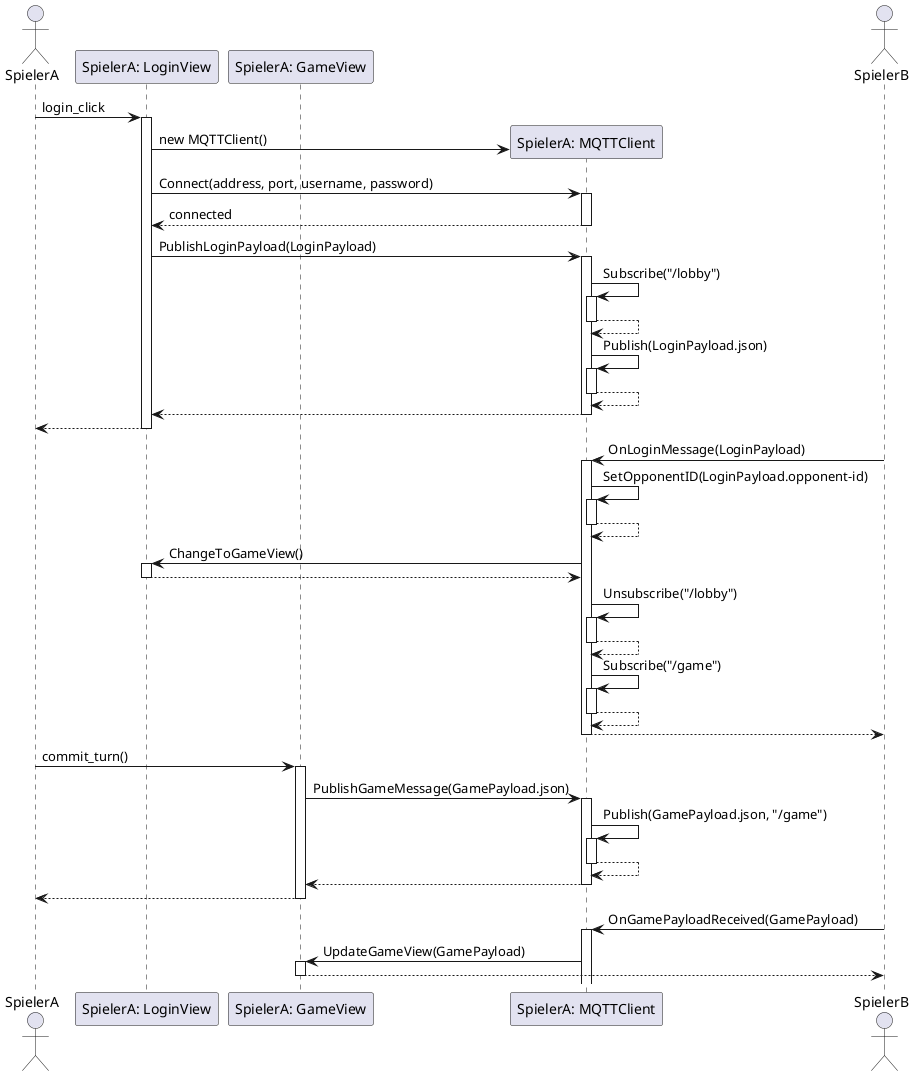 @startuml
autoactivate on
actor SpielerA


participant LoginView as "SpielerA: LoginView"
participant GameView as "SpielerA: GameView"
participant MQTTClient as "SpielerA: MQTTClient"


SpielerA -> LoginView : login_click
LoginView -> MQTTClient** : new MQTTClient()
LoginView -> MQTTClient : Connect(address, port, username, password)
MQTTClient --> LoginView : connected
LoginView -> MQTTClient : PublishLoginPayload(LoginPayload)
MQTTClient -> MQTTClient : Subscribe("/lobby")
MQTTClient ---> MQTTClient 
MQTTClient -> MQTTClient : Publish(LoginPayload.json)
MQTTClient --> MQTTClient
MQTTClient --> LoginView
LoginView --> SpielerA 

actor SpielerB

SpielerB -> MQTTClient : OnLoginMessage(LoginPayload)
MQTTClient -> MQTTClient : SetOpponentID(LoginPayload.opponent-id)
MQTTClient --> MQTTClient
MQTTClient -> LoginView : ChangeToGameView()
MQTTClient <-- LoginView
MQTTClient -> MQTTClient : Unsubscribe("/lobby")
MQTTClient --> MQTTClient
MQTTClient -> MQTTClient : Subscribe("/game")
MQTTClient --> MQTTClient
SpielerB <-- MQTTClient

SpielerA -> GameView: commit_turn()
GameView -> MQTTClient: PublishGameMessage(GamePayload.json)
MQTTClient -> MQTTClient: Publish(GamePayload.json, "/game")
MQTTClient --> MQTTClient
MQTTClient --> GameView
SpielerA <-- GameView

SpielerB -> MQTTClient: OnGamePayloadReceived(GamePayload)
MQTTClient -> GameView: UpdateGameView(GamePayload)
SpielerB <-- GameView
@enduml
